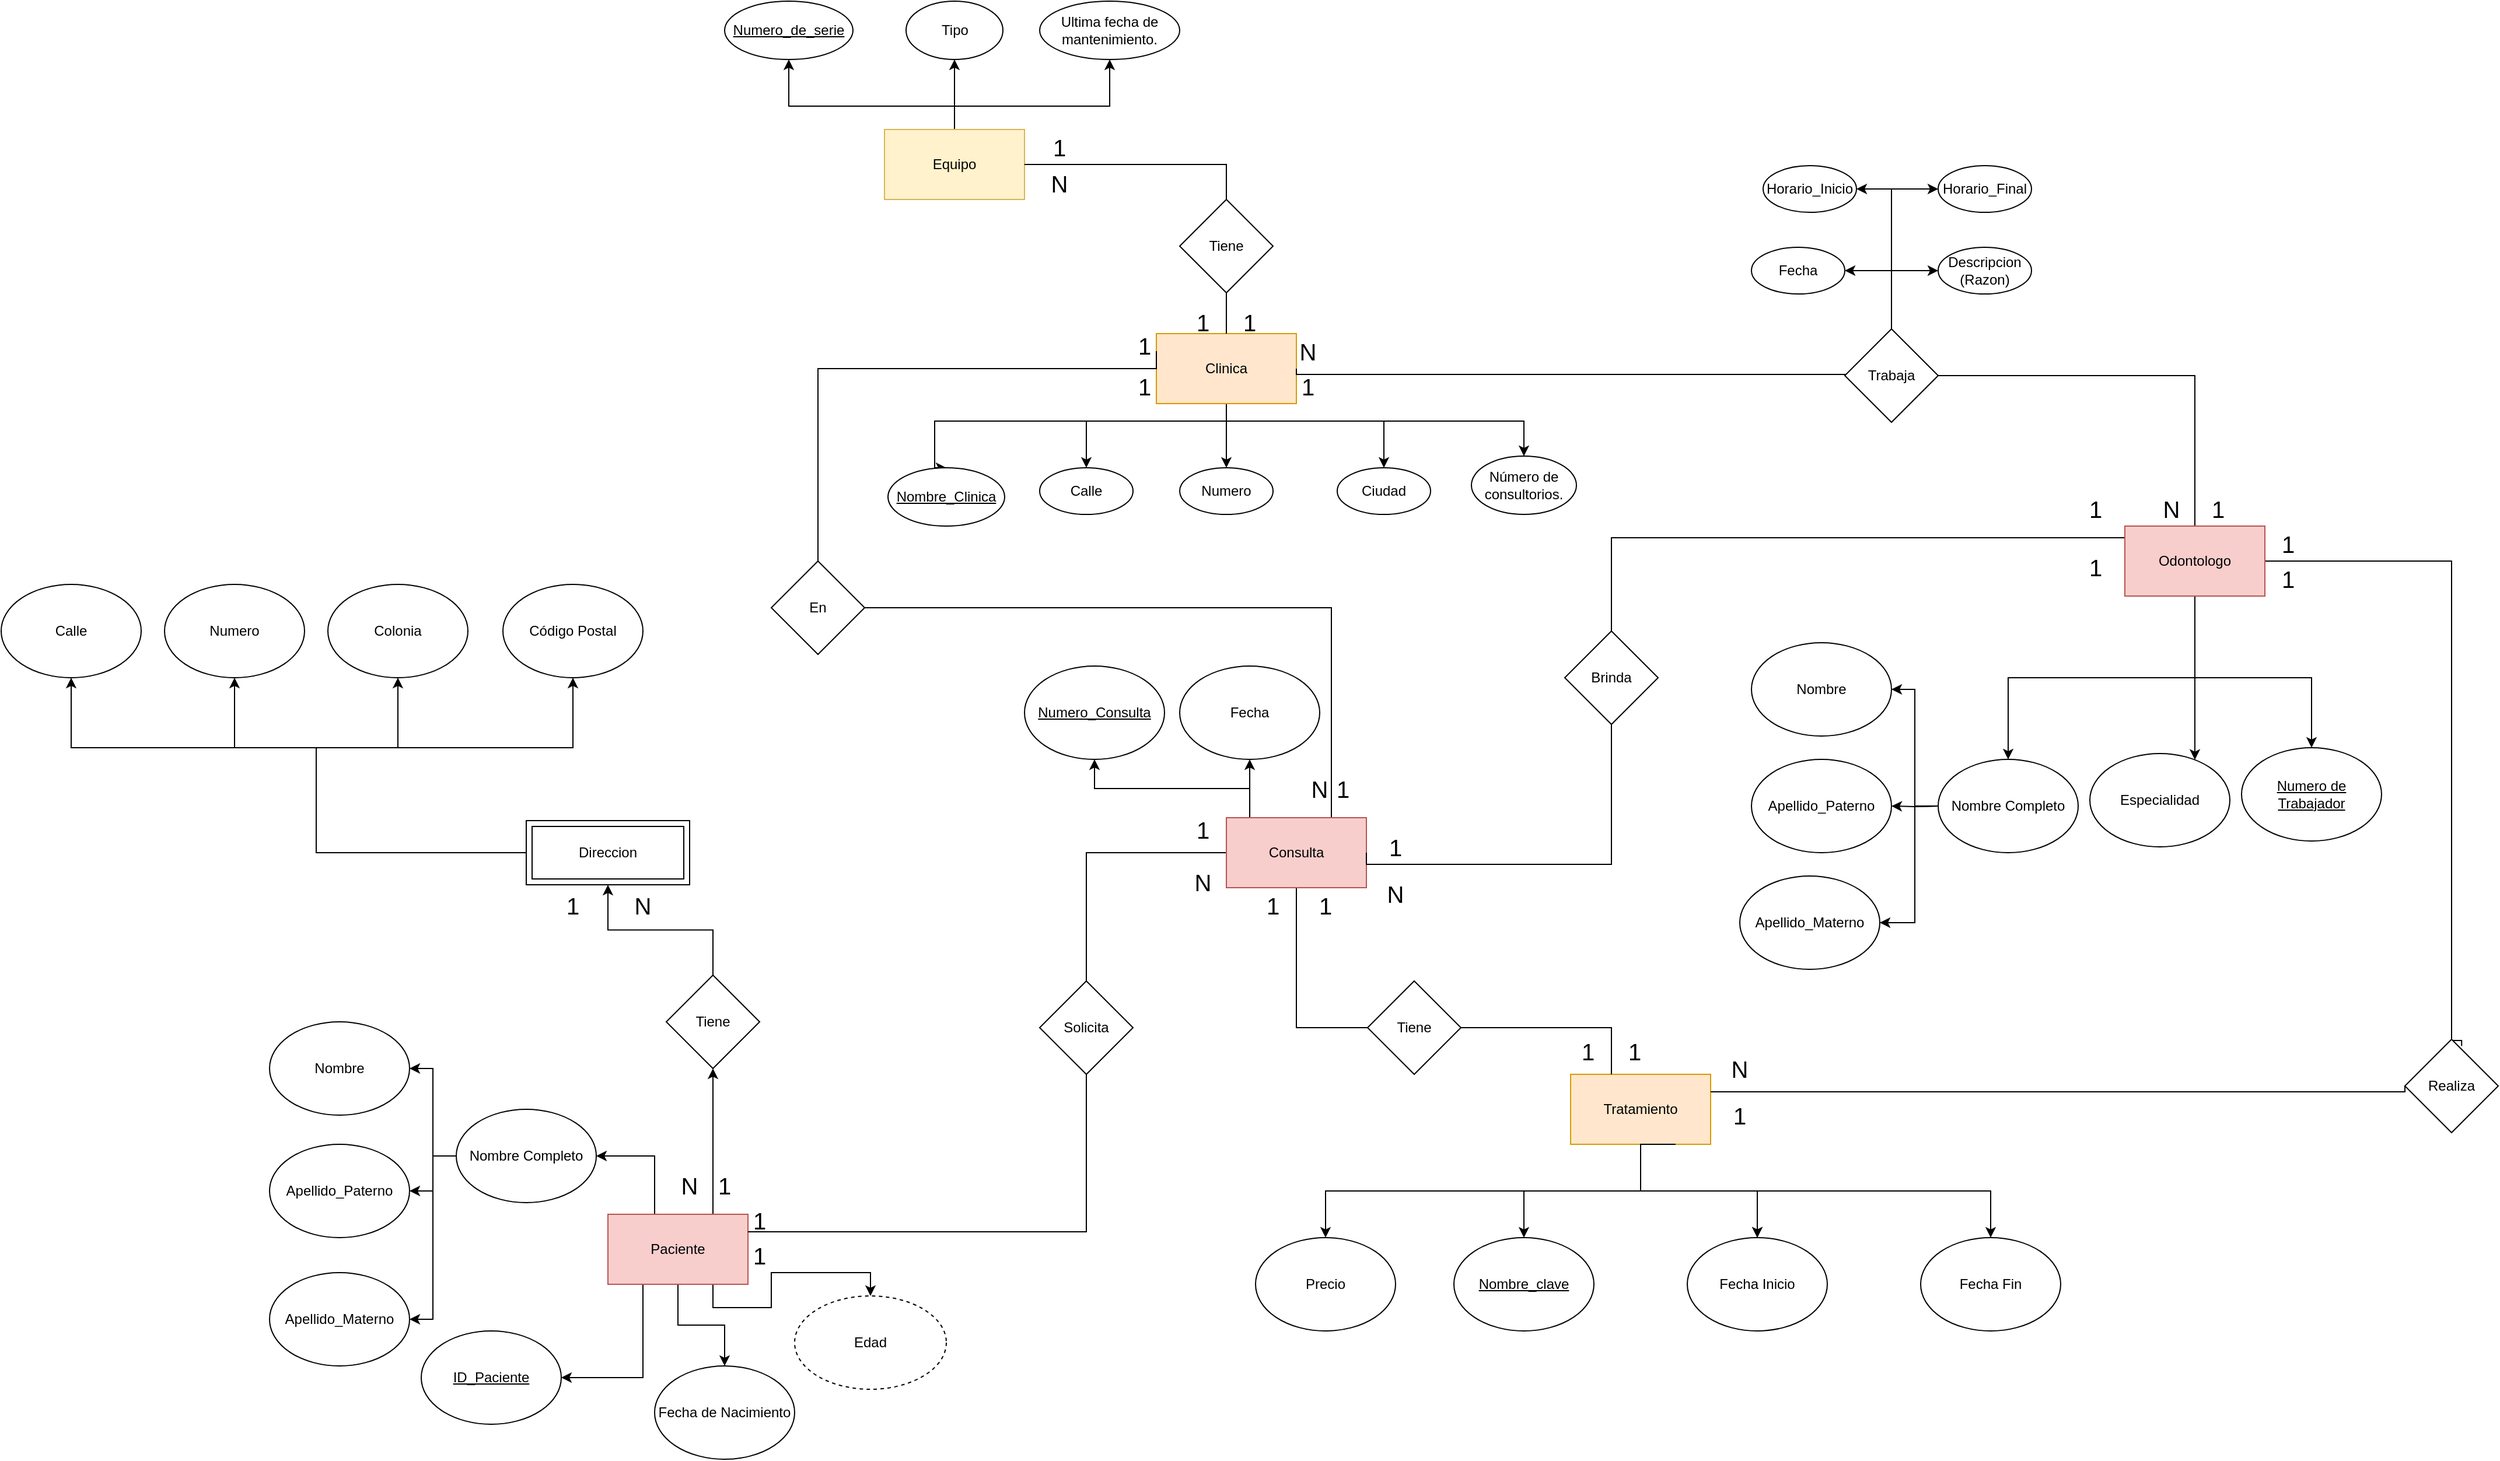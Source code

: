 <mxfile version="21.5.1" type="device">
  <diagram name="Página-1" id="hHcpjK55m2YeCH7VELEj">
    <mxGraphModel dx="1065" dy="1653" grid="1" gridSize="10" guides="1" tooltips="1" connect="1" arrows="1" fold="1" page="1" pageScale="1" pageWidth="827" pageHeight="1169" math="0" shadow="0">
      <root>
        <mxCell id="0" />
        <mxCell id="1" parent="0" />
        <mxCell id="FL8ItKQbbNTDxaCLEyJM-1" style="edgeStyle=orthogonalEdgeStyle;rounded=0;orthogonalLoop=1;jettySize=auto;html=1;exitX=0.5;exitY=0;exitDx=0;exitDy=0;entryX=1;entryY=0.5;entryDx=0;entryDy=0;" parent="1" source="afxuNGxHe1B6jp1TWbEZ-2" target="afxuNGxHe1B6jp1TWbEZ-3" edge="1">
          <mxGeometry relative="1" as="geometry">
            <Array as="points">
              <mxPoint x="600" y="300" />
              <mxPoint x="600" y="250" />
            </Array>
          </mxGeometry>
        </mxCell>
        <mxCell id="FL8ItKQbbNTDxaCLEyJM-3" style="edgeStyle=orthogonalEdgeStyle;rounded=0;orthogonalLoop=1;jettySize=auto;html=1;exitX=0.25;exitY=1;exitDx=0;exitDy=0;entryX=1;entryY=0.5;entryDx=0;entryDy=0;" parent="1" source="afxuNGxHe1B6jp1TWbEZ-2" target="FL8ItKQbbNTDxaCLEyJM-2" edge="1">
          <mxGeometry relative="1" as="geometry" />
        </mxCell>
        <mxCell id="FL8ItKQbbNTDxaCLEyJM-8" style="edgeStyle=orthogonalEdgeStyle;rounded=0;orthogonalLoop=1;jettySize=auto;html=1;exitX=0.5;exitY=1;exitDx=0;exitDy=0;" parent="1" source="afxuNGxHe1B6jp1TWbEZ-2" target="afxuNGxHe1B6jp1TWbEZ-13" edge="1">
          <mxGeometry relative="1" as="geometry" />
        </mxCell>
        <mxCell id="FL8ItKQbbNTDxaCLEyJM-9" style="edgeStyle=orthogonalEdgeStyle;rounded=0;orthogonalLoop=1;jettySize=auto;html=1;exitX=0.75;exitY=1;exitDx=0;exitDy=0;entryX=0.5;entryY=0;entryDx=0;entryDy=0;" parent="1" source="afxuNGxHe1B6jp1TWbEZ-2" target="afxuNGxHe1B6jp1TWbEZ-14" edge="1">
          <mxGeometry relative="1" as="geometry" />
        </mxCell>
        <mxCell id="FL8ItKQbbNTDxaCLEyJM-10" style="edgeStyle=orthogonalEdgeStyle;rounded=0;orthogonalLoop=1;jettySize=auto;html=1;exitX=0.75;exitY=0;exitDx=0;exitDy=0;entryX=0.5;entryY=1;entryDx=0;entryDy=0;" parent="1" source="afxuNGxHe1B6jp1TWbEZ-2" target="FL8ItKQbbNTDxaCLEyJM-6" edge="1">
          <mxGeometry relative="1" as="geometry" />
        </mxCell>
        <mxCell id="afxuNGxHe1B6jp1TWbEZ-2" value="Paciente" style="rounded=0;whiteSpace=wrap;html=1;fillColor=#f8cecc;strokeColor=#b85450;" parent="1" vertex="1">
          <mxGeometry x="560" y="300" width="120" height="60" as="geometry" />
        </mxCell>
        <mxCell id="afxuNGxHe1B6jp1TWbEZ-24" style="edgeStyle=orthogonalEdgeStyle;rounded=0;orthogonalLoop=1;jettySize=auto;html=1;entryX=1;entryY=0.5;entryDx=0;entryDy=0;" parent="1" source="afxuNGxHe1B6jp1TWbEZ-3" target="afxuNGxHe1B6jp1TWbEZ-4" edge="1">
          <mxGeometry relative="1" as="geometry" />
        </mxCell>
        <mxCell id="afxuNGxHe1B6jp1TWbEZ-25" style="edgeStyle=orthogonalEdgeStyle;rounded=0;orthogonalLoop=1;jettySize=auto;html=1;" parent="1" source="afxuNGxHe1B6jp1TWbEZ-3" target="afxuNGxHe1B6jp1TWbEZ-5" edge="1">
          <mxGeometry relative="1" as="geometry" />
        </mxCell>
        <mxCell id="afxuNGxHe1B6jp1TWbEZ-26" style="edgeStyle=orthogonalEdgeStyle;rounded=0;orthogonalLoop=1;jettySize=auto;html=1;entryX=1;entryY=0.5;entryDx=0;entryDy=0;" parent="1" source="afxuNGxHe1B6jp1TWbEZ-3" target="afxuNGxHe1B6jp1TWbEZ-6" edge="1">
          <mxGeometry relative="1" as="geometry" />
        </mxCell>
        <mxCell id="afxuNGxHe1B6jp1TWbEZ-3" value="Nombre Completo" style="ellipse;whiteSpace=wrap;html=1;" parent="1" vertex="1">
          <mxGeometry x="430" y="210" width="120" height="80" as="geometry" />
        </mxCell>
        <mxCell id="afxuNGxHe1B6jp1TWbEZ-4" value="Nombre" style="ellipse;whiteSpace=wrap;html=1;" parent="1" vertex="1">
          <mxGeometry x="270" y="135" width="120" height="80" as="geometry" />
        </mxCell>
        <mxCell id="afxuNGxHe1B6jp1TWbEZ-5" value="Apellido_Paterno" style="ellipse;whiteSpace=wrap;html=1;" parent="1" vertex="1">
          <mxGeometry x="270" y="240" width="120" height="80" as="geometry" />
        </mxCell>
        <mxCell id="afxuNGxHe1B6jp1TWbEZ-6" value="Apellido_Materno" style="ellipse;whiteSpace=wrap;html=1;" parent="1" vertex="1">
          <mxGeometry x="270" y="350" width="120" height="80" as="geometry" />
        </mxCell>
        <mxCell id="afxuNGxHe1B6jp1TWbEZ-20" style="edgeStyle=orthogonalEdgeStyle;rounded=0;orthogonalLoop=1;jettySize=auto;html=1;" parent="1" target="afxuNGxHe1B6jp1TWbEZ-8" edge="1">
          <mxGeometry relative="1" as="geometry">
            <Array as="points">
              <mxPoint x="310" y="-100" />
              <mxPoint x="100" y="-100" />
            </Array>
            <mxPoint x="310" y="-60" as="sourcePoint" />
          </mxGeometry>
        </mxCell>
        <mxCell id="afxuNGxHe1B6jp1TWbEZ-21" style="edgeStyle=orthogonalEdgeStyle;rounded=0;orthogonalLoop=1;jettySize=auto;html=1;entryX=0.5;entryY=1;entryDx=0;entryDy=0;" parent="1" target="afxuNGxHe1B6jp1TWbEZ-10" edge="1">
          <mxGeometry relative="1" as="geometry">
            <Array as="points">
              <mxPoint x="310" y="-100" />
              <mxPoint x="240" y="-100" />
            </Array>
            <mxPoint x="310" y="-60" as="sourcePoint" />
          </mxGeometry>
        </mxCell>
        <mxCell id="afxuNGxHe1B6jp1TWbEZ-22" style="edgeStyle=orthogonalEdgeStyle;rounded=0;orthogonalLoop=1;jettySize=auto;html=1;entryX=0.5;entryY=1;entryDx=0;entryDy=0;" parent="1" target="afxuNGxHe1B6jp1TWbEZ-11" edge="1">
          <mxGeometry relative="1" as="geometry">
            <Array as="points">
              <mxPoint x="310" y="-100" />
              <mxPoint x="380" y="-100" />
            </Array>
            <mxPoint x="310" y="-60" as="sourcePoint" />
          </mxGeometry>
        </mxCell>
        <mxCell id="afxuNGxHe1B6jp1TWbEZ-23" style="edgeStyle=orthogonalEdgeStyle;rounded=0;orthogonalLoop=1;jettySize=auto;html=1;exitX=0;exitY=0.5;exitDx=0;exitDy=0;" parent="1" source="FL8ItKQbbNTDxaCLEyJM-5" target="afxuNGxHe1B6jp1TWbEZ-12" edge="1">
          <mxGeometry relative="1" as="geometry">
            <Array as="points">
              <mxPoint x="310" y="-10" />
              <mxPoint x="310" y="-100" />
              <mxPoint x="530" y="-100" />
            </Array>
            <mxPoint x="310" y="-60" as="sourcePoint" />
          </mxGeometry>
        </mxCell>
        <mxCell id="afxuNGxHe1B6jp1TWbEZ-8" value="Calle" style="ellipse;whiteSpace=wrap;html=1;" parent="1" vertex="1">
          <mxGeometry x="40" y="-240" width="120" height="80" as="geometry" />
        </mxCell>
        <mxCell id="afxuNGxHe1B6jp1TWbEZ-10" value="Numero" style="ellipse;whiteSpace=wrap;html=1;" parent="1" vertex="1">
          <mxGeometry x="180" y="-240" width="120" height="80" as="geometry" />
        </mxCell>
        <mxCell id="afxuNGxHe1B6jp1TWbEZ-11" value="Colonia" style="ellipse;whiteSpace=wrap;html=1;" parent="1" vertex="1">
          <mxGeometry x="320" y="-240" width="120" height="80" as="geometry" />
        </mxCell>
        <mxCell id="afxuNGxHe1B6jp1TWbEZ-12" value="Código Postal" style="ellipse;whiteSpace=wrap;html=1;" parent="1" vertex="1">
          <mxGeometry x="470" y="-240" width="120" height="80" as="geometry" />
        </mxCell>
        <mxCell id="afxuNGxHe1B6jp1TWbEZ-13" value="Fecha de Nacimiento" style="ellipse;whiteSpace=wrap;html=1;" parent="1" vertex="1">
          <mxGeometry x="600" y="430" width="120" height="80" as="geometry" />
        </mxCell>
        <mxCell id="afxuNGxHe1B6jp1TWbEZ-14" value="Edad" style="ellipse;whiteSpace=wrap;html=1;align=center;dashed=1;" parent="1" vertex="1">
          <mxGeometry x="720" y="370" width="130" height="80" as="geometry" />
        </mxCell>
        <mxCell id="3vueGGBLDT5ih3QNaSnl-34" style="edgeStyle=orthogonalEdgeStyle;rounded=0;orthogonalLoop=1;jettySize=auto;html=1;exitX=0.5;exitY=1;exitDx=0;exitDy=0;endArrow=none;endFill=0;startArrow=classic;startFill=1;" parent="1" source="afxuNGxHe1B6jp1TWbEZ-28" target="3vueGGBLDT5ih3QNaSnl-33" edge="1">
          <mxGeometry relative="1" as="geometry">
            <Array as="points">
              <mxPoint x="1110" y="-40" />
              <mxPoint x="1110" y="-40" />
            </Array>
          </mxGeometry>
        </mxCell>
        <mxCell id="afxuNGxHe1B6jp1TWbEZ-28" value="Fecha" style="ellipse;whiteSpace=wrap;html=1;" parent="1" vertex="1">
          <mxGeometry x="1050" y="-170" width="120" height="80" as="geometry" />
        </mxCell>
        <mxCell id="3vueGGBLDT5ih3QNaSnl-35" style="edgeStyle=orthogonalEdgeStyle;rounded=0;orthogonalLoop=1;jettySize=auto;html=1;exitX=0.5;exitY=1;exitDx=0;exitDy=0;entryX=0.167;entryY=-0.05;entryDx=0;entryDy=0;entryPerimeter=0;endArrow=none;endFill=0;startArrow=classic;startFill=1;" parent="1" source="afxuNGxHe1B6jp1TWbEZ-29" target="3vueGGBLDT5ih3QNaSnl-33" edge="1">
          <mxGeometry relative="1" as="geometry">
            <Array as="points">
              <mxPoint x="977" y="-65" />
              <mxPoint x="1110" y="-65" />
            </Array>
          </mxGeometry>
        </mxCell>
        <mxCell id="afxuNGxHe1B6jp1TWbEZ-29" value="&lt;u&gt;Numero_Consulta&lt;/u&gt;" style="ellipse;whiteSpace=wrap;html=1;" parent="1" vertex="1">
          <mxGeometry x="917" y="-170" width="120" height="80" as="geometry" />
        </mxCell>
        <mxCell id="afxuNGxHe1B6jp1TWbEZ-44" style="edgeStyle=orthogonalEdgeStyle;rounded=0;orthogonalLoop=1;jettySize=auto;html=1;" parent="1" source="afxuNGxHe1B6jp1TWbEZ-33" target="afxuNGxHe1B6jp1TWbEZ-42" edge="1">
          <mxGeometry relative="1" as="geometry">
            <Array as="points">
              <mxPoint x="1920" y="-130" />
              <mxPoint x="1920" y="-130" />
            </Array>
          </mxGeometry>
        </mxCell>
        <mxCell id="afxuNGxHe1B6jp1TWbEZ-46" style="rounded=0;orthogonalLoop=1;jettySize=auto;html=1;entryX=0.5;entryY=0;entryDx=0;entryDy=0;edgeStyle=orthogonalEdgeStyle;" parent="1" source="afxuNGxHe1B6jp1TWbEZ-33" target="afxuNGxHe1B6jp1TWbEZ-38" edge="1">
          <mxGeometry relative="1" as="geometry">
            <Array as="points">
              <mxPoint x="1920" y="-160" />
              <mxPoint x="1760" y="-160" />
            </Array>
          </mxGeometry>
        </mxCell>
        <mxCell id="afxuNGxHe1B6jp1TWbEZ-47" style="rounded=0;orthogonalLoop=1;jettySize=auto;html=1;entryX=0.5;entryY=0;entryDx=0;entryDy=0;edgeStyle=orthogonalEdgeStyle;" parent="1" source="afxuNGxHe1B6jp1TWbEZ-33" target="afxuNGxHe1B6jp1TWbEZ-43" edge="1">
          <mxGeometry relative="1" as="geometry">
            <Array as="points">
              <mxPoint x="1920" y="-160" />
              <mxPoint x="2020" y="-160" />
            </Array>
          </mxGeometry>
        </mxCell>
        <mxCell id="3vueGGBLDT5ih3QNaSnl-31" style="edgeStyle=orthogonalEdgeStyle;rounded=0;orthogonalLoop=1;jettySize=auto;html=1;exitX=0.5;exitY=0;exitDx=0;exitDy=0;entryX=1;entryY=0.5;entryDx=0;entryDy=0;startArrow=none;startFill=0;endArrow=none;endFill=0;" parent="1" source="afxuNGxHe1B6jp1TWbEZ-33" target="3vueGGBLDT5ih3QNaSnl-30" edge="1">
          <mxGeometry relative="1" as="geometry" />
        </mxCell>
        <mxCell id="3vueGGBLDT5ih3QNaSnl-41" style="rounded=0;orthogonalLoop=1;jettySize=auto;html=1;exitX=0;exitY=0.5;exitDx=0;exitDy=0;entryX=0.5;entryY=0;entryDx=0;entryDy=0;edgeStyle=orthogonalEdgeStyle;endArrow=none;endFill=0;" parent="1" source="afxuNGxHe1B6jp1TWbEZ-33" target="3vueGGBLDT5ih3QNaSnl-40" edge="1">
          <mxGeometry relative="1" as="geometry">
            <Array as="points">
              <mxPoint x="1860" y="-280" />
              <mxPoint x="1420" y="-280" />
            </Array>
          </mxGeometry>
        </mxCell>
        <mxCell id="3vueGGBLDT5ih3QNaSnl-48" style="rounded=0;orthogonalLoop=1;jettySize=auto;html=1;exitX=1;exitY=0.5;exitDx=0;exitDy=0;entryX=0.608;entryY=0.072;entryDx=0;entryDy=0;entryPerimeter=0;edgeStyle=orthogonalEdgeStyle;endArrow=none;endFill=0;" parent="1" source="afxuNGxHe1B6jp1TWbEZ-33" target="3vueGGBLDT5ih3QNaSnl-47" edge="1">
          <mxGeometry relative="1" as="geometry">
            <Array as="points">
              <mxPoint x="2140" y="-260" />
              <mxPoint x="2140" y="151" />
            </Array>
          </mxGeometry>
        </mxCell>
        <mxCell id="afxuNGxHe1B6jp1TWbEZ-33" value="Odontologo" style="rounded=0;whiteSpace=wrap;html=1;fillColor=#f8cecc;strokeColor=#b85450;" parent="1" vertex="1">
          <mxGeometry x="1860" y="-290" width="120" height="60" as="geometry" />
        </mxCell>
        <mxCell id="afxuNGxHe1B6jp1TWbEZ-35" style="rounded=0;orthogonalLoop=1;jettySize=auto;html=1;entryX=1;entryY=0.5;entryDx=0;entryDy=0;edgeStyle=orthogonalEdgeStyle;" parent="1" target="afxuNGxHe1B6jp1TWbEZ-39" edge="1">
          <mxGeometry relative="1" as="geometry">
            <mxPoint x="1700" y="-50" as="sourcePoint" />
          </mxGeometry>
        </mxCell>
        <mxCell id="afxuNGxHe1B6jp1TWbEZ-36" style="rounded=0;orthogonalLoop=1;jettySize=auto;html=1;edgeStyle=orthogonalEdgeStyle;" parent="1" target="afxuNGxHe1B6jp1TWbEZ-40" edge="1">
          <mxGeometry relative="1" as="geometry">
            <mxPoint x="1700" y="-50" as="sourcePoint" />
          </mxGeometry>
        </mxCell>
        <mxCell id="afxuNGxHe1B6jp1TWbEZ-37" style="rounded=0;orthogonalLoop=1;jettySize=auto;html=1;entryX=1;entryY=0.5;entryDx=0;entryDy=0;edgeStyle=orthogonalEdgeStyle;" parent="1" target="afxuNGxHe1B6jp1TWbEZ-41" edge="1">
          <mxGeometry relative="1" as="geometry">
            <Array as="points">
              <mxPoint x="1680" y="-50" />
              <mxPoint x="1680" y="50" />
            </Array>
            <mxPoint x="1700" y="-50" as="sourcePoint" />
          </mxGeometry>
        </mxCell>
        <mxCell id="afxuNGxHe1B6jp1TWbEZ-38" value="Nombre Completo" style="ellipse;whiteSpace=wrap;html=1;" parent="1" vertex="1">
          <mxGeometry x="1700" y="-90" width="120" height="80" as="geometry" />
        </mxCell>
        <mxCell id="afxuNGxHe1B6jp1TWbEZ-39" value="Nombre" style="ellipse;whiteSpace=wrap;html=1;" parent="1" vertex="1">
          <mxGeometry x="1540" y="-190" width="120" height="80" as="geometry" />
        </mxCell>
        <mxCell id="afxuNGxHe1B6jp1TWbEZ-40" value="Apellido_Paterno" style="ellipse;whiteSpace=wrap;html=1;" parent="1" vertex="1">
          <mxGeometry x="1540" y="-90" width="120" height="80" as="geometry" />
        </mxCell>
        <mxCell id="afxuNGxHe1B6jp1TWbEZ-41" value="Apellido_Materno" style="ellipse;whiteSpace=wrap;html=1;" parent="1" vertex="1">
          <mxGeometry x="1530" y="10" width="120" height="80" as="geometry" />
        </mxCell>
        <mxCell id="afxuNGxHe1B6jp1TWbEZ-42" value="Especialidad" style="ellipse;whiteSpace=wrap;html=1;" parent="1" vertex="1">
          <mxGeometry x="1830" y="-95" width="120" height="80" as="geometry" />
        </mxCell>
        <mxCell id="afxuNGxHe1B6jp1TWbEZ-43" value="&lt;u&gt;Numero de Trabajador&lt;/u&gt;" style="ellipse;whiteSpace=wrap;html=1;" parent="1" vertex="1">
          <mxGeometry x="1960" y="-100" width="120" height="80" as="geometry" />
        </mxCell>
        <mxCell id="afxuNGxHe1B6jp1TWbEZ-53" style="edgeStyle=orthogonalEdgeStyle;rounded=0;orthogonalLoop=1;jettySize=auto;html=1;" parent="1" source="afxuNGxHe1B6jp1TWbEZ-48" target="afxuNGxHe1B6jp1TWbEZ-49" edge="1">
          <mxGeometry relative="1" as="geometry">
            <Array as="points">
              <mxPoint x="1445" y="280" />
              <mxPoint x="1175" y="280" />
            </Array>
          </mxGeometry>
        </mxCell>
        <mxCell id="afxuNGxHe1B6jp1TWbEZ-54" style="edgeStyle=orthogonalEdgeStyle;rounded=0;orthogonalLoop=1;jettySize=auto;html=1;" parent="1" source="afxuNGxHe1B6jp1TWbEZ-48" target="afxuNGxHe1B6jp1TWbEZ-50" edge="1">
          <mxGeometry relative="1" as="geometry" />
        </mxCell>
        <mxCell id="afxuNGxHe1B6jp1TWbEZ-55" style="edgeStyle=orthogonalEdgeStyle;rounded=0;orthogonalLoop=1;jettySize=auto;html=1;entryX=0.5;entryY=0;entryDx=0;entryDy=0;" parent="1" source="afxuNGxHe1B6jp1TWbEZ-48" target="afxuNGxHe1B6jp1TWbEZ-51" edge="1">
          <mxGeometry relative="1" as="geometry" />
        </mxCell>
        <mxCell id="afxuNGxHe1B6jp1TWbEZ-56" style="edgeStyle=orthogonalEdgeStyle;rounded=0;orthogonalLoop=1;jettySize=auto;html=1;entryX=0.5;entryY=0;entryDx=0;entryDy=0;" parent="1" source="afxuNGxHe1B6jp1TWbEZ-48" target="afxuNGxHe1B6jp1TWbEZ-52" edge="1">
          <mxGeometry relative="1" as="geometry">
            <Array as="points">
              <mxPoint x="1445" y="280" />
              <mxPoint x="1745" y="280" />
            </Array>
          </mxGeometry>
        </mxCell>
        <mxCell id="afxuNGxHe1B6jp1TWbEZ-48" value="Tratamiento" style="rounded=0;whiteSpace=wrap;html=1;fillColor=#ffe6cc;strokeColor=#d79b00;" parent="1" vertex="1">
          <mxGeometry x="1385" y="180" width="120" height="60" as="geometry" />
        </mxCell>
        <mxCell id="afxuNGxHe1B6jp1TWbEZ-49" value="Precio" style="ellipse;whiteSpace=wrap;html=1;" parent="1" vertex="1">
          <mxGeometry x="1115" y="320" width="120" height="80" as="geometry" />
        </mxCell>
        <mxCell id="afxuNGxHe1B6jp1TWbEZ-50" value="&lt;u&gt;Nombre_clave&lt;/u&gt;" style="ellipse;whiteSpace=wrap;html=1;" parent="1" vertex="1">
          <mxGeometry x="1285" y="320" width="120" height="80" as="geometry" />
        </mxCell>
        <mxCell id="afxuNGxHe1B6jp1TWbEZ-51" value="Fecha Inicio" style="ellipse;whiteSpace=wrap;html=1;" parent="1" vertex="1">
          <mxGeometry x="1485" y="320" width="120" height="80" as="geometry" />
        </mxCell>
        <mxCell id="afxuNGxHe1B6jp1TWbEZ-52" value="Fecha Fin" style="ellipse;whiteSpace=wrap;html=1;" parent="1" vertex="1">
          <mxGeometry x="1685" y="320" width="120" height="80" as="geometry" />
        </mxCell>
        <mxCell id="Kq29ztenSoCb4-kwu4DM-16" style="edgeStyle=orthogonalEdgeStyle;rounded=0;orthogonalLoop=1;jettySize=auto;html=1;entryX=0.5;entryY=0;entryDx=0;entryDy=0;" parent="1" source="afxuNGxHe1B6jp1TWbEZ-74" target="_P87jrgWJkbPh2IkoHZK-4" edge="1">
          <mxGeometry relative="1" as="geometry">
            <Array as="points">
              <mxPoint x="1090" y="-380" />
              <mxPoint x="840" y="-380" />
            </Array>
          </mxGeometry>
        </mxCell>
        <mxCell id="Kq29ztenSoCb4-kwu4DM-17" style="edgeStyle=orthogonalEdgeStyle;rounded=0;orthogonalLoop=1;jettySize=auto;html=1;entryX=0.5;entryY=0;entryDx=0;entryDy=0;" parent="1" source="afxuNGxHe1B6jp1TWbEZ-74" target="_P87jrgWJkbPh2IkoHZK-3" edge="1">
          <mxGeometry relative="1" as="geometry">
            <Array as="points">
              <mxPoint x="1090" y="-380" />
              <mxPoint x="970" y="-380" />
            </Array>
          </mxGeometry>
        </mxCell>
        <mxCell id="Kq29ztenSoCb4-kwu4DM-18" style="edgeStyle=orthogonalEdgeStyle;rounded=0;orthogonalLoop=1;jettySize=auto;html=1;" parent="1" source="afxuNGxHe1B6jp1TWbEZ-74" target="_P87jrgWJkbPh2IkoHZK-2" edge="1">
          <mxGeometry relative="1" as="geometry" />
        </mxCell>
        <mxCell id="Kq29ztenSoCb4-kwu4DM-19" style="edgeStyle=orthogonalEdgeStyle;rounded=0;orthogonalLoop=1;jettySize=auto;html=1;" parent="1" source="afxuNGxHe1B6jp1TWbEZ-74" target="afxuNGxHe1B6jp1TWbEZ-78" edge="1">
          <mxGeometry relative="1" as="geometry">
            <Array as="points">
              <mxPoint x="1090" y="-380" />
              <mxPoint x="1225" y="-380" />
            </Array>
          </mxGeometry>
        </mxCell>
        <mxCell id="Kq29ztenSoCb4-kwu4DM-20" style="edgeStyle=orthogonalEdgeStyle;rounded=0;orthogonalLoop=1;jettySize=auto;html=1;" parent="1" source="afxuNGxHe1B6jp1TWbEZ-74" target="3vueGGBLDT5ih3QNaSnl-21" edge="1">
          <mxGeometry relative="1" as="geometry">
            <Array as="points">
              <mxPoint x="1090" y="-380" />
              <mxPoint x="1345" y="-380" />
            </Array>
          </mxGeometry>
        </mxCell>
        <mxCell id="afxuNGxHe1B6jp1TWbEZ-74" value="Clinica" style="rounded=0;whiteSpace=wrap;html=1;fillColor=#ffe6cc;strokeColor=#d79b00;" parent="1" vertex="1">
          <mxGeometry x="1030" y="-455" width="120" height="60" as="geometry" />
        </mxCell>
        <mxCell id="afxuNGxHe1B6jp1TWbEZ-78" value="Ciudad" style="ellipse;whiteSpace=wrap;html=1;" parent="1" vertex="1">
          <mxGeometry x="1185" y="-340" width="80" height="40" as="geometry" />
        </mxCell>
        <mxCell id="Kq29ztenSoCb4-kwu4DM-6" style="edgeStyle=orthogonalEdgeStyle;rounded=0;orthogonalLoop=1;jettySize=auto;html=1;entryX=0.5;entryY=1;entryDx=0;entryDy=0;" parent="1" source="afxuNGxHe1B6jp1TWbEZ-81" target="afxuNGxHe1B6jp1TWbEZ-82" edge="1">
          <mxGeometry relative="1" as="geometry">
            <Array as="points">
              <mxPoint x="857" y="-650" />
              <mxPoint x="715" y="-650" />
            </Array>
          </mxGeometry>
        </mxCell>
        <mxCell id="Kq29ztenSoCb4-kwu4DM-7" style="edgeStyle=orthogonalEdgeStyle;rounded=0;orthogonalLoop=1;jettySize=auto;html=1;entryX=0.5;entryY=1;entryDx=0;entryDy=0;" parent="1" source="afxuNGxHe1B6jp1TWbEZ-81" target="afxuNGxHe1B6jp1TWbEZ-83" edge="1">
          <mxGeometry relative="1" as="geometry" />
        </mxCell>
        <mxCell id="Kq29ztenSoCb4-kwu4DM-8" style="edgeStyle=orthogonalEdgeStyle;rounded=0;orthogonalLoop=1;jettySize=auto;html=1;entryX=0.5;entryY=1;entryDx=0;entryDy=0;" parent="1" source="afxuNGxHe1B6jp1TWbEZ-81" target="afxuNGxHe1B6jp1TWbEZ-84" edge="1">
          <mxGeometry relative="1" as="geometry">
            <Array as="points">
              <mxPoint x="857" y="-650" />
              <mxPoint x="990" y="-650" />
            </Array>
          </mxGeometry>
        </mxCell>
        <mxCell id="afxuNGxHe1B6jp1TWbEZ-81" value="Equipo" style="rounded=0;whiteSpace=wrap;html=1;fillColor=#fff2cc;strokeColor=#d6b656;" parent="1" vertex="1">
          <mxGeometry x="797" y="-630" width="120" height="60" as="geometry" />
        </mxCell>
        <mxCell id="afxuNGxHe1B6jp1TWbEZ-82" value="Numero_de_serie" style="ellipse;whiteSpace=wrap;html=1;fontStyle=4" parent="1" vertex="1">
          <mxGeometry x="660" y="-740" width="110" height="50" as="geometry" />
        </mxCell>
        <mxCell id="afxuNGxHe1B6jp1TWbEZ-83" value="Tipo" style="ellipse;whiteSpace=wrap;html=1;" parent="1" vertex="1">
          <mxGeometry x="815.5" y="-740" width="83" height="50" as="geometry" />
        </mxCell>
        <mxCell id="afxuNGxHe1B6jp1TWbEZ-84" value="Ultima fecha de mantenimiento." style="ellipse;whiteSpace=wrap;html=1;" parent="1" vertex="1">
          <mxGeometry x="930" y="-740" width="120" height="50" as="geometry" />
        </mxCell>
        <mxCell id="3vueGGBLDT5ih3QNaSnl-21" value="Número de consultorios." style="ellipse;whiteSpace=wrap;html=1;" parent="1" vertex="1">
          <mxGeometry x="1300" y="-350" width="90" height="50" as="geometry" />
        </mxCell>
        <mxCell id="3vueGGBLDT5ih3QNaSnl-27" style="rounded=0;orthogonalLoop=1;jettySize=auto;html=1;exitX=0.5;exitY=1;exitDx=0;exitDy=0;entryX=1;entryY=0.25;entryDx=0;entryDy=0;edgeStyle=orthogonalEdgeStyle;endArrow=none;endFill=0;" parent="1" source="3vueGGBLDT5ih3QNaSnl-25" target="afxuNGxHe1B6jp1TWbEZ-2" edge="1">
          <mxGeometry relative="1" as="geometry" />
        </mxCell>
        <mxCell id="3vueGGBLDT5ih3QNaSnl-36" style="edgeStyle=orthogonalEdgeStyle;rounded=0;orthogonalLoop=1;jettySize=auto;html=1;exitX=0.5;exitY=0;exitDx=0;exitDy=0;entryX=0;entryY=0.5;entryDx=0;entryDy=0;endArrow=none;endFill=0;" parent="1" source="3vueGGBLDT5ih3QNaSnl-25" target="3vueGGBLDT5ih3QNaSnl-33" edge="1">
          <mxGeometry relative="1" as="geometry">
            <Array as="points">
              <mxPoint x="970" y="-10" />
            </Array>
          </mxGeometry>
        </mxCell>
        <mxCell id="3vueGGBLDT5ih3QNaSnl-25" value="Solicita" style="rhombus;whiteSpace=wrap;html=1;" parent="1" vertex="1">
          <mxGeometry x="930" y="100" width="80" height="80" as="geometry" />
        </mxCell>
        <mxCell id="3vueGGBLDT5ih3QNaSnl-32" style="rounded=0;orthogonalLoop=1;jettySize=auto;html=1;exitX=0;exitY=0.5;exitDx=0;exitDy=0;edgeStyle=orthogonalEdgeStyle;endArrow=none;endFill=0;entryX=1;entryY=0.5;entryDx=0;entryDy=0;" parent="1" source="3vueGGBLDT5ih3QNaSnl-30" target="afxuNGxHe1B6jp1TWbEZ-74" edge="1">
          <mxGeometry relative="1" as="geometry">
            <mxPoint x="1290" y="-450" as="targetPoint" />
            <Array as="points">
              <mxPoint x="1620" y="-420" />
              <mxPoint x="1150" y="-420" />
            </Array>
          </mxGeometry>
        </mxCell>
        <mxCell id="Kq29ztenSoCb4-kwu4DM-10" style="edgeStyle=orthogonalEdgeStyle;rounded=0;orthogonalLoop=1;jettySize=auto;html=1;entryX=1;entryY=0.5;entryDx=0;entryDy=0;" parent="1" source="3vueGGBLDT5ih3QNaSnl-30" target="_P87jrgWJkbPh2IkoHZK-10" edge="1">
          <mxGeometry relative="1" as="geometry" />
        </mxCell>
        <mxCell id="Kq29ztenSoCb4-kwu4DM-11" style="edgeStyle=orthogonalEdgeStyle;rounded=0;orthogonalLoop=1;jettySize=auto;html=1;entryX=0;entryY=0.5;entryDx=0;entryDy=0;" parent="1" source="3vueGGBLDT5ih3QNaSnl-30" target="_P87jrgWJkbPh2IkoHZK-17" edge="1">
          <mxGeometry relative="1" as="geometry" />
        </mxCell>
        <mxCell id="Kq29ztenSoCb4-kwu4DM-12" style="edgeStyle=orthogonalEdgeStyle;rounded=0;orthogonalLoop=1;jettySize=auto;html=1;entryX=1;entryY=0.5;entryDx=0;entryDy=0;" parent="1" source="3vueGGBLDT5ih3QNaSnl-30" target="_P87jrgWJkbPh2IkoHZK-11" edge="1">
          <mxGeometry relative="1" as="geometry" />
        </mxCell>
        <mxCell id="Kq29ztenSoCb4-kwu4DM-13" style="edgeStyle=orthogonalEdgeStyle;rounded=0;orthogonalLoop=1;jettySize=auto;html=1;entryX=0;entryY=0.5;entryDx=0;entryDy=0;" parent="1" source="3vueGGBLDT5ih3QNaSnl-30" target="_P87jrgWJkbPh2IkoHZK-12" edge="1">
          <mxGeometry relative="1" as="geometry" />
        </mxCell>
        <mxCell id="3vueGGBLDT5ih3QNaSnl-30" value="Trabaja" style="rhombus;whiteSpace=wrap;html=1;" parent="1" vertex="1">
          <mxGeometry x="1620" y="-459" width="80" height="80" as="geometry" />
        </mxCell>
        <mxCell id="3vueGGBLDT5ih3QNaSnl-38" style="edgeStyle=orthogonalEdgeStyle;rounded=0;orthogonalLoop=1;jettySize=auto;html=1;exitX=0.75;exitY=0;exitDx=0;exitDy=0;entryX=1;entryY=0.5;entryDx=0;entryDy=0;endArrow=none;endFill=0;" parent="1" source="3vueGGBLDT5ih3QNaSnl-33" target="3vueGGBLDT5ih3QNaSnl-37" edge="1">
          <mxGeometry relative="1" as="geometry">
            <Array as="points">
              <mxPoint x="1180" y="-220" />
            </Array>
          </mxGeometry>
        </mxCell>
        <mxCell id="3vueGGBLDT5ih3QNaSnl-44" style="edgeStyle=orthogonalEdgeStyle;rounded=0;orthogonalLoop=1;jettySize=auto;html=1;exitX=0.5;exitY=1;exitDx=0;exitDy=0;entryX=0;entryY=0.5;entryDx=0;entryDy=0;endArrow=none;endFill=0;" parent="1" source="3vueGGBLDT5ih3QNaSnl-33" target="3vueGGBLDT5ih3QNaSnl-43" edge="1">
          <mxGeometry relative="1" as="geometry" />
        </mxCell>
        <mxCell id="3vueGGBLDT5ih3QNaSnl-33" value="Consulta" style="rounded=0;whiteSpace=wrap;html=1;fillColor=#f8cecc;strokeColor=#b85450;" parent="1" vertex="1">
          <mxGeometry x="1090" y="-40" width="120" height="60" as="geometry" />
        </mxCell>
        <mxCell id="3vueGGBLDT5ih3QNaSnl-39" style="rounded=0;orthogonalLoop=1;jettySize=auto;html=1;exitX=0.5;exitY=0;exitDx=0;exitDy=0;entryX=0;entryY=0.25;entryDx=0;entryDy=0;edgeStyle=orthogonalEdgeStyle;endArrow=none;endFill=0;" parent="1" source="3vueGGBLDT5ih3QNaSnl-37" target="afxuNGxHe1B6jp1TWbEZ-74" edge="1">
          <mxGeometry relative="1" as="geometry">
            <Array as="points">
              <mxPoint x="740" y="-425" />
              <mxPoint x="1030" y="-425" />
            </Array>
          </mxGeometry>
        </mxCell>
        <mxCell id="3vueGGBLDT5ih3QNaSnl-37" value="En" style="rhombus;whiteSpace=wrap;html=1;" parent="1" vertex="1">
          <mxGeometry x="700" y="-260" width="80" height="80" as="geometry" />
        </mxCell>
        <mxCell id="3vueGGBLDT5ih3QNaSnl-42" style="rounded=0;orthogonalLoop=1;jettySize=auto;html=1;exitX=0.5;exitY=1;exitDx=0;exitDy=0;entryX=1;entryY=0.5;entryDx=0;entryDy=0;edgeStyle=orthogonalEdgeStyle;endArrow=none;endFill=0;" parent="1" source="3vueGGBLDT5ih3QNaSnl-40" target="3vueGGBLDT5ih3QNaSnl-33" edge="1">
          <mxGeometry relative="1" as="geometry">
            <Array as="points">
              <mxPoint x="1420" />
              <mxPoint x="1210" />
            </Array>
          </mxGeometry>
        </mxCell>
        <mxCell id="3vueGGBLDT5ih3QNaSnl-40" value="&lt;div&gt;Brinda&lt;/div&gt;" style="rhombus;whiteSpace=wrap;html=1;" parent="1" vertex="1">
          <mxGeometry x="1380" y="-200" width="80" height="80" as="geometry" />
        </mxCell>
        <mxCell id="3vueGGBLDT5ih3QNaSnl-45" style="edgeStyle=orthogonalEdgeStyle;rounded=0;orthogonalLoop=1;jettySize=auto;html=1;exitX=1;exitY=0.5;exitDx=0;exitDy=0;endArrow=none;endFill=0;" parent="1" source="3vueGGBLDT5ih3QNaSnl-43" edge="1">
          <mxGeometry relative="1" as="geometry">
            <mxPoint x="1420" y="180" as="targetPoint" />
            <Array as="points">
              <mxPoint x="1420" y="140" />
              <mxPoint x="1420" y="180" />
            </Array>
          </mxGeometry>
        </mxCell>
        <mxCell id="3vueGGBLDT5ih3QNaSnl-43" value="Tiene" style="rhombus;whiteSpace=wrap;html=1;" parent="1" vertex="1">
          <mxGeometry x="1211" y="100" width="80" height="80" as="geometry" />
        </mxCell>
        <mxCell id="3vueGGBLDT5ih3QNaSnl-49" style="rounded=0;orthogonalLoop=1;jettySize=auto;html=1;exitX=0;exitY=0.5;exitDx=0;exitDy=0;entryX=1;entryY=0.25;entryDx=0;entryDy=0;edgeStyle=orthogonalEdgeStyle;endArrow=none;endFill=0;" parent="1" source="3vueGGBLDT5ih3QNaSnl-47" target="afxuNGxHe1B6jp1TWbEZ-48" edge="1">
          <mxGeometry relative="1" as="geometry">
            <Array as="points">
              <mxPoint x="2100" y="195" />
            </Array>
          </mxGeometry>
        </mxCell>
        <mxCell id="3vueGGBLDT5ih3QNaSnl-47" value="Realiza" style="rhombus;whiteSpace=wrap;html=1;" parent="1" vertex="1">
          <mxGeometry x="2100" y="150" width="80" height="80" as="geometry" />
        </mxCell>
        <mxCell id="3vueGGBLDT5ih3QNaSnl-58" style="edgeStyle=orthogonalEdgeStyle;rounded=0;orthogonalLoop=1;jettySize=auto;html=1;exitX=0.5;exitY=0;exitDx=0;exitDy=0;entryX=1;entryY=0.5;entryDx=0;entryDy=0;endArrow=none;endFill=0;" parent="1" source="3vueGGBLDT5ih3QNaSnl-56" target="afxuNGxHe1B6jp1TWbEZ-81" edge="1">
          <mxGeometry relative="1" as="geometry">
            <Array as="points">
              <mxPoint x="1090" y="-600" />
            </Array>
          </mxGeometry>
        </mxCell>
        <mxCell id="Kq29ztenSoCb4-kwu4DM-15" style="edgeStyle=orthogonalEdgeStyle;rounded=0;orthogonalLoop=1;jettySize=auto;html=1;entryX=0.5;entryY=0;entryDx=0;entryDy=0;endArrow=none;endFill=0;" parent="1" source="3vueGGBLDT5ih3QNaSnl-56" target="afxuNGxHe1B6jp1TWbEZ-74" edge="1">
          <mxGeometry relative="1" as="geometry" />
        </mxCell>
        <mxCell id="3vueGGBLDT5ih3QNaSnl-56" value="Tiene " style="rhombus;whiteSpace=wrap;html=1;" parent="1" vertex="1">
          <mxGeometry x="1050" y="-570" width="80" height="80" as="geometry" />
        </mxCell>
        <mxCell id="_P87jrgWJkbPh2IkoHZK-2" value="Numero" style="ellipse;whiteSpace=wrap;html=1;" parent="1" vertex="1">
          <mxGeometry x="1050" y="-340" width="80" height="40" as="geometry" />
        </mxCell>
        <mxCell id="_P87jrgWJkbPh2IkoHZK-3" value="Calle" style="ellipse;whiteSpace=wrap;html=1;" parent="1" vertex="1">
          <mxGeometry x="930" y="-340" width="80" height="40" as="geometry" />
        </mxCell>
        <mxCell id="_P87jrgWJkbPh2IkoHZK-4" value="&lt;u&gt;Nombre_Clinica&lt;/u&gt;" style="ellipse;whiteSpace=wrap;html=1;" parent="1" vertex="1">
          <mxGeometry x="800" y="-340" width="100" height="50" as="geometry" />
        </mxCell>
        <mxCell id="_P87jrgWJkbPh2IkoHZK-10" value="Fecha" style="ellipse;whiteSpace=wrap;html=1;" parent="1" vertex="1">
          <mxGeometry x="1540" y="-529" width="80" height="40" as="geometry" />
        </mxCell>
        <mxCell id="_P87jrgWJkbPh2IkoHZK-11" value="Horario_Inicio" style="ellipse;whiteSpace=wrap;html=1;" parent="1" vertex="1">
          <mxGeometry x="1550" y="-599" width="80" height="40" as="geometry" />
        </mxCell>
        <mxCell id="_P87jrgWJkbPh2IkoHZK-12" value="Horario_Final" style="ellipse;whiteSpace=wrap;html=1;" parent="1" vertex="1">
          <mxGeometry x="1700" y="-599" width="80" height="40" as="geometry" />
        </mxCell>
        <mxCell id="_P87jrgWJkbPh2IkoHZK-17" value="Descripcion (Razon)" style="ellipse;whiteSpace=wrap;html=1;" parent="1" vertex="1">
          <mxGeometry x="1700" y="-529" width="80" height="40" as="geometry" />
        </mxCell>
        <mxCell id="_P87jrgWJkbPh2IkoHZK-31" value="&lt;font style=&quot;font-size: 20px;&quot;&gt;1&lt;/font&gt;" style="text;html=1;strokeColor=none;fillColor=none;align=center;verticalAlign=middle;whiteSpace=wrap;rounded=0;" parent="1" vertex="1">
          <mxGeometry x="1970" y="-260" width="60" height="30" as="geometry" />
        </mxCell>
        <mxCell id="_P87jrgWJkbPh2IkoHZK-33" value="" style="edgeStyle=orthogonalEdgeStyle;rounded=0;orthogonalLoop=1;jettySize=auto;html=1;exitX=0.75;exitY=1;exitDx=0;exitDy=0;" parent="1" source="afxuNGxHe1B6jp1TWbEZ-48" target="afxuNGxHe1B6jp1TWbEZ-51" edge="1">
          <mxGeometry relative="1" as="geometry">
            <mxPoint x="1480" y="250" as="sourcePoint" />
            <Array as="points">
              <mxPoint x="1445" y="240" />
              <mxPoint x="1445" y="280" />
              <mxPoint x="1545" y="280" />
            </Array>
          </mxGeometry>
        </mxCell>
        <mxCell id="_P87jrgWJkbPh2IkoHZK-32" value="&lt;font style=&quot;font-size: 20px;&quot;&gt;N&lt;/font&gt;" style="text;html=1;strokeColor=none;fillColor=none;align=center;verticalAlign=middle;whiteSpace=wrap;rounded=0;" parent="1" vertex="1">
          <mxGeometry x="1500" y="160" width="60" height="30" as="geometry" />
        </mxCell>
        <mxCell id="_P87jrgWJkbPh2IkoHZK-34" value="&lt;font style=&quot;font-size: 20px;&quot;&gt;1&lt;/font&gt;" style="text;html=1;strokeColor=none;fillColor=none;align=center;verticalAlign=middle;whiteSpace=wrap;rounded=0;" parent="1" vertex="1">
          <mxGeometry x="1500" y="200" width="60" height="30" as="geometry" />
        </mxCell>
        <mxCell id="_P87jrgWJkbPh2IkoHZK-36" value="&lt;font style=&quot;font-size: 20px;&quot;&gt;1&lt;/font&gt;" style="text;html=1;strokeColor=none;fillColor=none;align=center;verticalAlign=middle;whiteSpace=wrap;rounded=0;" parent="1" vertex="1">
          <mxGeometry x="1970" y="-290" width="60" height="30" as="geometry" />
        </mxCell>
        <mxCell id="_P87jrgWJkbPh2IkoHZK-37" value="&lt;font style=&quot;font-size: 20px;&quot;&gt;1&lt;/font&gt;" style="text;html=1;strokeColor=none;fillColor=none;align=center;verticalAlign=middle;whiteSpace=wrap;rounded=0;" parent="1" vertex="1">
          <mxGeometry x="1410" y="145" width="60" height="30" as="geometry" />
        </mxCell>
        <mxCell id="_P87jrgWJkbPh2IkoHZK-38" value="&lt;font style=&quot;font-size: 20px;&quot;&gt;1&lt;/font&gt;" style="text;html=1;strokeColor=none;fillColor=none;align=center;verticalAlign=middle;whiteSpace=wrap;rounded=0;" parent="1" vertex="1">
          <mxGeometry x="1145" y="20" width="60" height="30" as="geometry" />
        </mxCell>
        <mxCell id="_P87jrgWJkbPh2IkoHZK-39" value="&lt;font style=&quot;font-size: 20px;&quot;&gt;1&lt;/font&gt;" style="text;html=1;strokeColor=none;fillColor=none;align=center;verticalAlign=middle;whiteSpace=wrap;rounded=0;" parent="1" vertex="1">
          <mxGeometry x="1370" y="145" width="60" height="30" as="geometry" />
        </mxCell>
        <mxCell id="_P87jrgWJkbPh2IkoHZK-41" value="&lt;font style=&quot;font-size: 20px;&quot;&gt;1&lt;/font&gt;" style="text;html=1;strokeColor=none;fillColor=none;align=center;verticalAlign=middle;whiteSpace=wrap;rounded=0;" parent="1" vertex="1">
          <mxGeometry x="660" y="320" width="60" height="30" as="geometry" />
        </mxCell>
        <mxCell id="_P87jrgWJkbPh2IkoHZK-42" value="&lt;font style=&quot;font-size: 20px;&quot;&gt;1&lt;/font&gt;" style="text;html=1;strokeColor=none;fillColor=none;align=center;verticalAlign=middle;whiteSpace=wrap;rounded=0;" parent="1" vertex="1">
          <mxGeometry x="1040" y="-45" width="60" height="30" as="geometry" />
        </mxCell>
        <mxCell id="_P87jrgWJkbPh2IkoHZK-43" value="&lt;font style=&quot;font-size: 20px;&quot;&gt;N&lt;/font&gt;" style="text;html=1;strokeColor=none;fillColor=none;align=center;verticalAlign=middle;whiteSpace=wrap;rounded=0;" parent="1" vertex="1">
          <mxGeometry x="1040" width="60" height="30" as="geometry" />
        </mxCell>
        <mxCell id="_P87jrgWJkbPh2IkoHZK-44" value="&lt;font style=&quot;font-size: 20px;&quot;&gt;1&lt;/font&gt;" style="text;html=1;strokeColor=none;fillColor=none;align=center;verticalAlign=middle;whiteSpace=wrap;rounded=0;" parent="1" vertex="1">
          <mxGeometry x="1100" y="20" width="60" height="30" as="geometry" />
        </mxCell>
        <mxCell id="_P87jrgWJkbPh2IkoHZK-45" value="&lt;font style=&quot;font-size: 20px;&quot;&gt;1&lt;/font&gt;" style="text;html=1;strokeColor=none;fillColor=none;align=center;verticalAlign=middle;whiteSpace=wrap;rounded=0;" parent="1" vertex="1">
          <mxGeometry x="660" y="290" width="60" height="30" as="geometry" />
        </mxCell>
        <mxCell id="_P87jrgWJkbPh2IkoHZK-46" value="&lt;font style=&quot;font-size: 20px;&quot;&gt;1&lt;/font&gt;" style="text;html=1;strokeColor=none;fillColor=none;align=center;verticalAlign=middle;whiteSpace=wrap;rounded=0;" parent="1" vertex="1">
          <mxGeometry x="1805" y="-270" width="60" height="30" as="geometry" />
        </mxCell>
        <mxCell id="_P87jrgWJkbPh2IkoHZK-48" value="&lt;font style=&quot;font-size: 20px;&quot;&gt;N&lt;/font&gt;" style="text;html=1;strokeColor=none;fillColor=none;align=center;verticalAlign=middle;whiteSpace=wrap;rounded=0;" parent="1" vertex="1">
          <mxGeometry x="1205" y="10" width="60" height="30" as="geometry" />
        </mxCell>
        <mxCell id="_P87jrgWJkbPh2IkoHZK-49" value="&lt;font style=&quot;font-size: 20px;&quot;&gt;1&lt;/font&gt;" style="text;html=1;strokeColor=none;fillColor=none;align=center;verticalAlign=middle;whiteSpace=wrap;rounded=0;" parent="1" vertex="1">
          <mxGeometry x="1205" y="-30" width="60" height="30" as="geometry" />
        </mxCell>
        <mxCell id="_P87jrgWJkbPh2IkoHZK-51" value="&lt;font style=&quot;font-size: 20px;&quot;&gt;1&lt;/font&gt;" style="text;html=1;strokeColor=none;fillColor=none;align=center;verticalAlign=middle;whiteSpace=wrap;rounded=0;" parent="1" vertex="1">
          <mxGeometry x="1805" y="-320" width="60" height="30" as="geometry" />
        </mxCell>
        <mxCell id="_P87jrgWJkbPh2IkoHZK-59" value="&lt;font style=&quot;font-size: 20px;&quot;&gt;1&lt;/font&gt;" style="text;html=1;strokeColor=none;fillColor=none;align=center;verticalAlign=middle;whiteSpace=wrap;rounded=0;" parent="1" vertex="1">
          <mxGeometry x="990" y="-460" width="60" height="30" as="geometry" />
        </mxCell>
        <mxCell id="_P87jrgWJkbPh2IkoHZK-60" value="&lt;font style=&quot;font-size: 20px;&quot;&gt;N&lt;/font&gt;" style="text;html=1;strokeColor=none;fillColor=none;align=center;verticalAlign=middle;whiteSpace=wrap;rounded=0;" parent="1" vertex="1">
          <mxGeometry x="1140" y="-80" width="60" height="30" as="geometry" />
        </mxCell>
        <mxCell id="_P87jrgWJkbPh2IkoHZK-61" value="&lt;font style=&quot;font-size: 20px;&quot;&gt;1&lt;/font&gt;" style="text;html=1;strokeColor=none;fillColor=none;align=center;verticalAlign=middle;whiteSpace=wrap;rounded=0;" parent="1" vertex="1">
          <mxGeometry x="1160" y="-80" width="60" height="30" as="geometry" />
        </mxCell>
        <mxCell id="_P87jrgWJkbPh2IkoHZK-62" value="&lt;font style=&quot;font-size: 20px;&quot;&gt;1&lt;/font&gt;" style="text;html=1;strokeColor=none;fillColor=none;align=center;verticalAlign=middle;whiteSpace=wrap;rounded=0;" parent="1" vertex="1">
          <mxGeometry x="990" y="-425" width="60" height="30" as="geometry" />
        </mxCell>
        <mxCell id="_P87jrgWJkbPh2IkoHZK-63" value="&lt;font style=&quot;font-size: 20px;&quot;&gt;1&lt;/font&gt;" style="text;html=1;strokeColor=none;fillColor=none;align=center;verticalAlign=middle;whiteSpace=wrap;rounded=0;" parent="1" vertex="1">
          <mxGeometry x="1130" y="-425" width="60" height="30" as="geometry" />
        </mxCell>
        <mxCell id="_P87jrgWJkbPh2IkoHZK-65" value="&lt;font style=&quot;font-size: 20px;&quot;&gt;N&lt;/font&gt;" style="text;html=1;strokeColor=none;fillColor=none;align=center;verticalAlign=middle;whiteSpace=wrap;rounded=0;" parent="1" vertex="1">
          <mxGeometry x="1870" y="-320" width="60" height="30" as="geometry" />
        </mxCell>
        <mxCell id="_P87jrgWJkbPh2IkoHZK-66" value="&lt;font style=&quot;font-size: 20px;&quot;&gt;1&lt;/font&gt;" style="text;html=1;strokeColor=none;fillColor=none;align=center;verticalAlign=middle;whiteSpace=wrap;rounded=0;" parent="1" vertex="1">
          <mxGeometry x="1910" y="-320" width="60" height="30" as="geometry" />
        </mxCell>
        <mxCell id="_P87jrgWJkbPh2IkoHZK-67" value="&lt;font style=&quot;font-size: 20px;&quot;&gt;N&lt;/font&gt;" style="text;html=1;strokeColor=none;fillColor=none;align=center;verticalAlign=middle;whiteSpace=wrap;rounded=0;" parent="1" vertex="1">
          <mxGeometry x="1130" y="-455" width="60" height="30" as="geometry" />
        </mxCell>
        <mxCell id="Kq29ztenSoCb4-kwu4DM-1" value="&lt;font style=&quot;font-size: 20px;&quot;&gt;1&lt;/font&gt;" style="text;html=1;strokeColor=none;fillColor=none;align=center;verticalAlign=middle;whiteSpace=wrap;rounded=0;rotation=0;" parent="1" vertex="1">
          <mxGeometry x="1040" y="-480" width="60" height="30" as="geometry" />
        </mxCell>
        <mxCell id="Kq29ztenSoCb4-kwu4DM-2" value="&lt;font style=&quot;font-size: 20px;&quot;&gt;N&lt;/font&gt;" style="text;html=1;strokeColor=none;fillColor=none;align=center;verticalAlign=middle;whiteSpace=wrap;rounded=0;" parent="1" vertex="1">
          <mxGeometry x="917" y="-599" width="60" height="30" as="geometry" />
        </mxCell>
        <mxCell id="Kq29ztenSoCb4-kwu4DM-3" value="&lt;font style=&quot;font-size: 20px;&quot;&gt;1&lt;/font&gt;" style="text;html=1;strokeColor=none;fillColor=none;align=center;verticalAlign=middle;whiteSpace=wrap;rounded=0;" parent="1" vertex="1">
          <mxGeometry x="917" y="-630" width="60" height="30" as="geometry" />
        </mxCell>
        <mxCell id="Kq29ztenSoCb4-kwu4DM-4" value="&lt;font style=&quot;font-size: 20px;&quot;&gt;1&lt;/font&gt;" style="text;html=1;strokeColor=none;fillColor=none;align=center;verticalAlign=middle;whiteSpace=wrap;rounded=0;" parent="1" vertex="1">
          <mxGeometry x="1080" y="-480" width="60" height="30" as="geometry" />
        </mxCell>
        <mxCell id="FL8ItKQbbNTDxaCLEyJM-2" value="&lt;u&gt;ID_Paciente&lt;/u&gt;" style="ellipse;whiteSpace=wrap;html=1;" parent="1" vertex="1">
          <mxGeometry x="400" y="400" width="120" height="80" as="geometry" />
        </mxCell>
        <mxCell id="FL8ItKQbbNTDxaCLEyJM-5" value="Direccion" style="shape=ext;margin=3;double=1;whiteSpace=wrap;html=1;align=center;" parent="1" vertex="1">
          <mxGeometry x="490" y="-37.5" width="140" height="55" as="geometry" />
        </mxCell>
        <mxCell id="FL8ItKQbbNTDxaCLEyJM-11" style="edgeStyle=orthogonalEdgeStyle;rounded=0;orthogonalLoop=1;jettySize=auto;html=1;exitX=0.5;exitY=0;exitDx=0;exitDy=0;entryX=0.5;entryY=1;entryDx=0;entryDy=0;" parent="1" source="FL8ItKQbbNTDxaCLEyJM-6" target="FL8ItKQbbNTDxaCLEyJM-5" edge="1">
          <mxGeometry relative="1" as="geometry" />
        </mxCell>
        <mxCell id="FL8ItKQbbNTDxaCLEyJM-6" value="Tiene" style="rhombus;whiteSpace=wrap;html=1;" parent="1" vertex="1">
          <mxGeometry x="610" y="95" width="80" height="80" as="geometry" />
        </mxCell>
        <mxCell id="FL8ItKQbbNTDxaCLEyJM-12" value="&lt;font style=&quot;font-size: 20px;&quot;&gt;1&lt;/font&gt;" style="text;html=1;strokeColor=none;fillColor=none;align=center;verticalAlign=middle;whiteSpace=wrap;rounded=0;" parent="1" vertex="1">
          <mxGeometry x="630" y="260" width="60" height="30" as="geometry" />
        </mxCell>
        <mxCell id="FL8ItKQbbNTDxaCLEyJM-13" value="&lt;font style=&quot;font-size: 20px;&quot;&gt;N&lt;/font&gt;" style="text;html=1;strokeColor=none;fillColor=none;align=center;verticalAlign=middle;whiteSpace=wrap;rounded=0;" parent="1" vertex="1">
          <mxGeometry x="560" y="20" width="60" height="30" as="geometry" />
        </mxCell>
        <mxCell id="FL8ItKQbbNTDxaCLEyJM-14" value="&lt;font style=&quot;font-size: 20px;&quot;&gt;1&lt;/font&gt;" style="text;html=1;strokeColor=none;fillColor=none;align=center;verticalAlign=middle;whiteSpace=wrap;rounded=0;" parent="1" vertex="1">
          <mxGeometry x="500" y="20" width="60" height="30" as="geometry" />
        </mxCell>
        <mxCell id="FL8ItKQbbNTDxaCLEyJM-16" value="&lt;font style=&quot;font-size: 20px;&quot;&gt;N&lt;/font&gt;" style="text;html=1;strokeColor=none;fillColor=none;align=center;verticalAlign=middle;whiteSpace=wrap;rounded=0;" parent="1" vertex="1">
          <mxGeometry x="600" y="260" width="60" height="30" as="geometry" />
        </mxCell>
      </root>
    </mxGraphModel>
  </diagram>
</mxfile>
